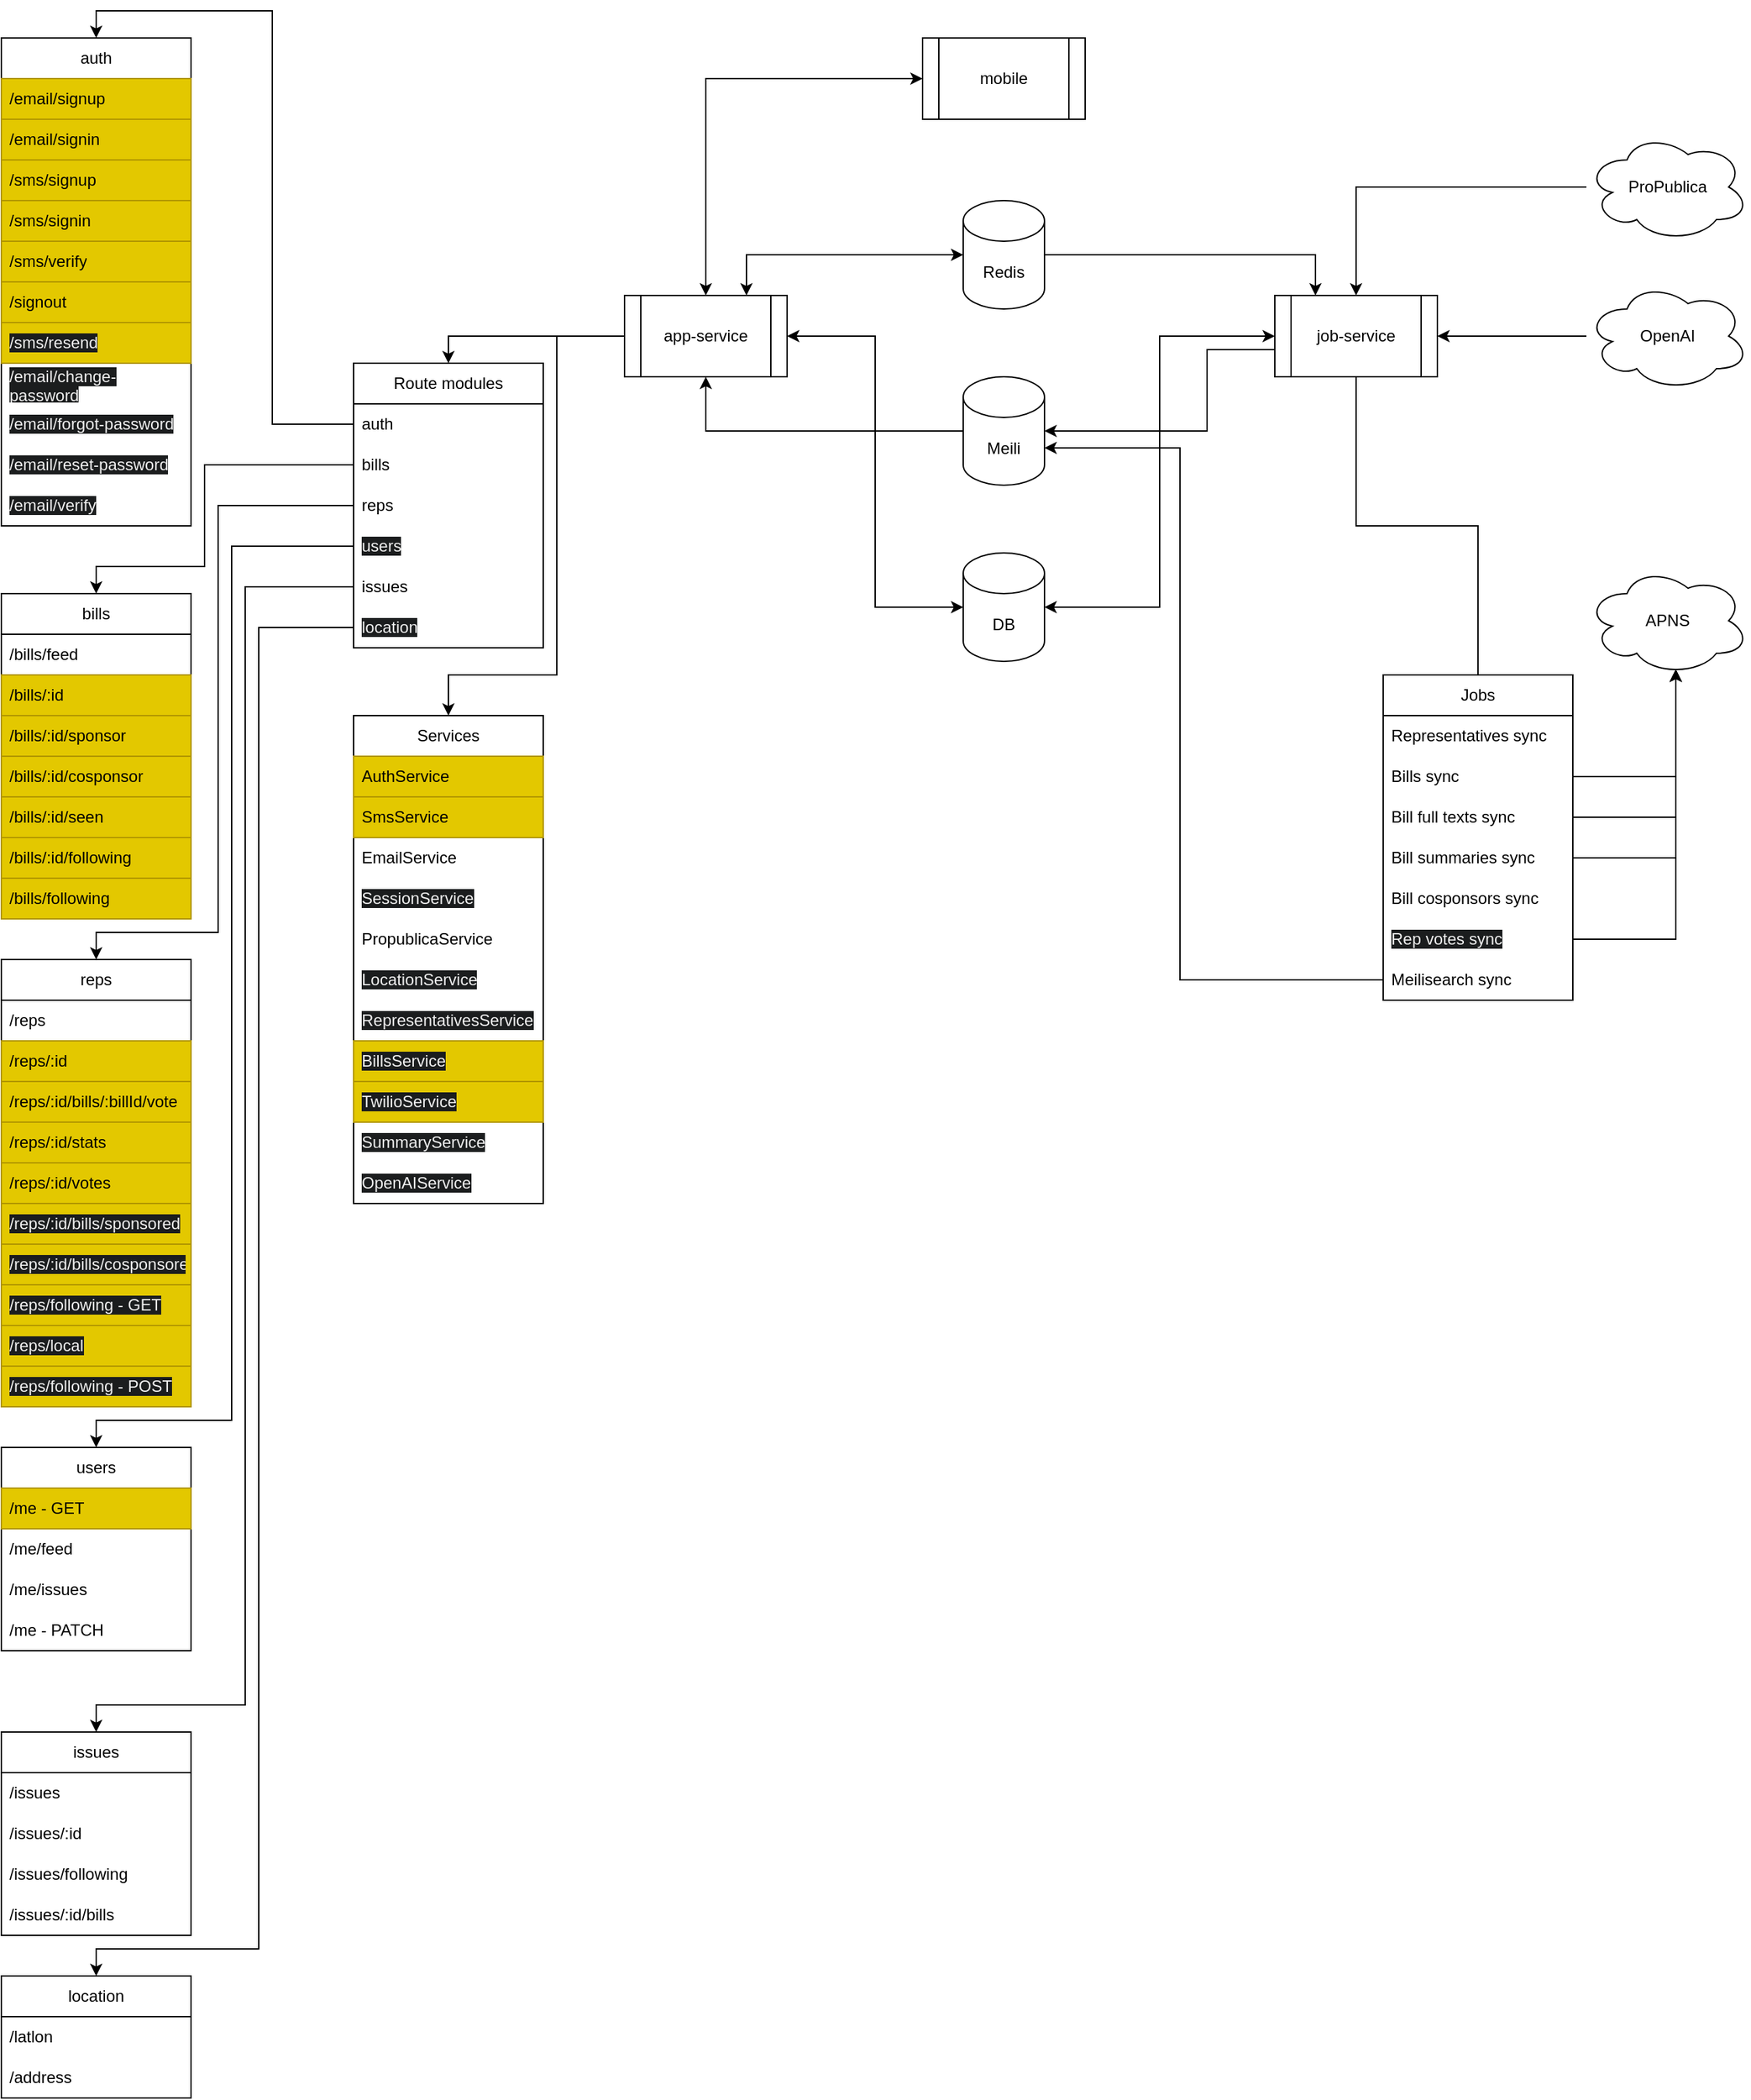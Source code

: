 <mxfile version="23.0.2" type="device">
  <diagram name="Page-1" id="CMcYUQxEqxqcsN2FO_Cb">
    <mxGraphModel dx="1876" dy="1843" grid="1" gridSize="10" guides="1" tooltips="1" connect="1" arrows="1" fold="1" page="1" pageScale="1" pageWidth="850" pageHeight="1100" math="0" shadow="0">
      <root>
        <mxCell id="0" />
        <mxCell id="1" parent="0" />
        <mxCell id="fDpLNiLZyt8nHEmE5w9d-7" style="edgeStyle=orthogonalEdgeStyle;rounded=0;orthogonalLoop=1;jettySize=auto;html=1;entryX=0;entryY=0.5;entryDx=0;entryDy=0;startArrow=classic;startFill=1;" parent="1" source="fDpLNiLZyt8nHEmE5w9d-1" target="fDpLNiLZyt8nHEmE5w9d-2" edge="1">
          <mxGeometry relative="1" as="geometry">
            <Array as="points">
              <mxPoint x="140" y="-80" />
            </Array>
          </mxGeometry>
        </mxCell>
        <mxCell id="fDpLNiLZyt8nHEmE5w9d-48" style="edgeStyle=orthogonalEdgeStyle;rounded=0;orthogonalLoop=1;jettySize=auto;html=1;entryX=0.5;entryY=0;entryDx=0;entryDy=0;" parent="1" source="fDpLNiLZyt8nHEmE5w9d-1" target="fDpLNiLZyt8nHEmE5w9d-40" edge="1">
          <mxGeometry relative="1" as="geometry" />
        </mxCell>
        <mxCell id="fDpLNiLZyt8nHEmE5w9d-125" style="edgeStyle=orthogonalEdgeStyle;rounded=0;orthogonalLoop=1;jettySize=auto;html=1;entryX=0.5;entryY=0;entryDx=0;entryDy=0;" parent="1" source="fDpLNiLZyt8nHEmE5w9d-1" target="fDpLNiLZyt8nHEmE5w9d-116" edge="1">
          <mxGeometry relative="1" as="geometry">
            <Array as="points">
              <mxPoint x="30" y="110" />
              <mxPoint x="30" y="360" />
              <mxPoint x="-50" y="360" />
            </Array>
          </mxGeometry>
        </mxCell>
        <mxCell id="fDpLNiLZyt8nHEmE5w9d-1" value="app-service" style="shape=process;whiteSpace=wrap;html=1;backgroundOutline=1;" parent="1" vertex="1">
          <mxGeometry x="80" y="80" width="120" height="60" as="geometry" />
        </mxCell>
        <mxCell id="fDpLNiLZyt8nHEmE5w9d-2" value="mobile" style="shape=process;whiteSpace=wrap;html=1;backgroundOutline=1;" parent="1" vertex="1">
          <mxGeometry x="300" y="-110" width="120" height="60" as="geometry" />
        </mxCell>
        <mxCell id="fDpLNiLZyt8nHEmE5w9d-16" style="edgeStyle=orthogonalEdgeStyle;rounded=0;orthogonalLoop=1;jettySize=auto;html=1;entryX=0.5;entryY=0;entryDx=0;entryDy=0;endArrow=none;endFill=0;" parent="1" source="fDpLNiLZyt8nHEmE5w9d-3" target="fDpLNiLZyt8nHEmE5w9d-12" edge="1">
          <mxGeometry relative="1" as="geometry" />
        </mxCell>
        <mxCell id="fDpLNiLZyt8nHEmE5w9d-3" value="job-service" style="shape=process;whiteSpace=wrap;html=1;backgroundOutline=1;" parent="1" vertex="1">
          <mxGeometry x="560" y="80" width="120" height="60" as="geometry" />
        </mxCell>
        <mxCell id="fDpLNiLZyt8nHEmE5w9d-4" value="DB" style="shape=cylinder3;whiteSpace=wrap;html=1;boundedLbl=1;backgroundOutline=1;size=15;" parent="1" vertex="1">
          <mxGeometry x="330" y="270" width="60" height="80" as="geometry" />
        </mxCell>
        <mxCell id="fDpLNiLZyt8nHEmE5w9d-5" style="edgeStyle=orthogonalEdgeStyle;rounded=0;orthogonalLoop=1;jettySize=auto;html=1;entryX=1;entryY=0.5;entryDx=0;entryDy=0;entryPerimeter=0;startArrow=classic;startFill=1;" parent="1" source="fDpLNiLZyt8nHEmE5w9d-3" target="fDpLNiLZyt8nHEmE5w9d-4" edge="1">
          <mxGeometry relative="1" as="geometry" />
        </mxCell>
        <mxCell id="fDpLNiLZyt8nHEmE5w9d-6" style="edgeStyle=orthogonalEdgeStyle;rounded=0;orthogonalLoop=1;jettySize=auto;html=1;entryX=0;entryY=0.5;entryDx=0;entryDy=0;entryPerimeter=0;startArrow=classic;startFill=1;" parent="1" source="fDpLNiLZyt8nHEmE5w9d-1" target="fDpLNiLZyt8nHEmE5w9d-4" edge="1">
          <mxGeometry relative="1" as="geometry" />
        </mxCell>
        <mxCell id="fDpLNiLZyt8nHEmE5w9d-9" style="edgeStyle=orthogonalEdgeStyle;rounded=0;orthogonalLoop=1;jettySize=auto;html=1;entryX=0.5;entryY=0;entryDx=0;entryDy=0;" parent="1" source="fDpLNiLZyt8nHEmE5w9d-8" target="fDpLNiLZyt8nHEmE5w9d-3" edge="1">
          <mxGeometry relative="1" as="geometry" />
        </mxCell>
        <mxCell id="fDpLNiLZyt8nHEmE5w9d-8" value="ProPublica" style="ellipse;shape=cloud;whiteSpace=wrap;html=1;" parent="1" vertex="1">
          <mxGeometry x="790" y="-40" width="120" height="80" as="geometry" />
        </mxCell>
        <mxCell id="fDpLNiLZyt8nHEmE5w9d-11" style="edgeStyle=orthogonalEdgeStyle;rounded=0;orthogonalLoop=1;jettySize=auto;html=1;entryX=1;entryY=0.5;entryDx=0;entryDy=0;" parent="1" source="fDpLNiLZyt8nHEmE5w9d-10" target="fDpLNiLZyt8nHEmE5w9d-3" edge="1">
          <mxGeometry relative="1" as="geometry" />
        </mxCell>
        <mxCell id="fDpLNiLZyt8nHEmE5w9d-10" value="OpenAI" style="ellipse;shape=cloud;whiteSpace=wrap;html=1;" parent="1" vertex="1">
          <mxGeometry x="790" y="70" width="120" height="80" as="geometry" />
        </mxCell>
        <mxCell id="fDpLNiLZyt8nHEmE5w9d-12" value="Jobs" style="swimlane;fontStyle=0;childLayout=stackLayout;horizontal=1;startSize=30;horizontalStack=0;resizeParent=1;resizeParentMax=0;resizeLast=0;collapsible=1;marginBottom=0;whiteSpace=wrap;html=1;" parent="1" vertex="1">
          <mxGeometry x="640" y="360" width="140" height="240" as="geometry">
            <mxRectangle x="640" y="360" width="70" height="30" as="alternateBounds" />
          </mxGeometry>
        </mxCell>
        <mxCell id="fDpLNiLZyt8nHEmE5w9d-13" value="Representatives sync" style="text;strokeColor=none;fillColor=none;align=left;verticalAlign=middle;spacingLeft=4;spacingRight=4;overflow=hidden;points=[[0,0.5],[1,0.5]];portConstraint=eastwest;rotatable=0;whiteSpace=wrap;html=1;" parent="fDpLNiLZyt8nHEmE5w9d-12" vertex="1">
          <mxGeometry y="30" width="140" height="30" as="geometry" />
        </mxCell>
        <mxCell id="fDpLNiLZyt8nHEmE5w9d-14" value="Bills sync" style="text;strokeColor=none;fillColor=none;align=left;verticalAlign=middle;spacingLeft=4;spacingRight=4;overflow=hidden;points=[[0,0.5],[1,0.5]];portConstraint=eastwest;rotatable=0;whiteSpace=wrap;html=1;" parent="fDpLNiLZyt8nHEmE5w9d-12" vertex="1">
          <mxGeometry y="60" width="140" height="30" as="geometry" />
        </mxCell>
        <mxCell id="fDpLNiLZyt8nHEmE5w9d-15" value="Bill full texts sync" style="text;strokeColor=none;fillColor=none;align=left;verticalAlign=middle;spacingLeft=4;spacingRight=4;overflow=hidden;points=[[0,0.5],[1,0.5]];portConstraint=eastwest;rotatable=0;whiteSpace=wrap;html=1;" parent="fDpLNiLZyt8nHEmE5w9d-12" vertex="1">
          <mxGeometry y="90" width="140" height="30" as="geometry" />
        </mxCell>
        <mxCell id="fDpLNiLZyt8nHEmE5w9d-23" value="Bill summaries sync" style="text;strokeColor=none;fillColor=none;align=left;verticalAlign=middle;spacingLeft=4;spacingRight=4;overflow=hidden;points=[[0,0.5],[1,0.5]];portConstraint=eastwest;rotatable=0;whiteSpace=wrap;html=1;" parent="fDpLNiLZyt8nHEmE5w9d-12" vertex="1">
          <mxGeometry y="120" width="140" height="30" as="geometry" />
        </mxCell>
        <mxCell id="fDpLNiLZyt8nHEmE5w9d-24" value="Bill cosponsors sync" style="text;strokeColor=none;fillColor=none;align=left;verticalAlign=middle;spacingLeft=4;spacingRight=4;overflow=hidden;points=[[0,0.5],[1,0.5]];portConstraint=eastwest;rotatable=0;whiteSpace=wrap;html=1;" parent="fDpLNiLZyt8nHEmE5w9d-12" vertex="1">
          <mxGeometry y="150" width="140" height="30" as="geometry" />
        </mxCell>
        <mxCell id="fDpLNiLZyt8nHEmE5w9d-25" value="&lt;meta charset=&quot;utf-8&quot;&gt;&lt;span style=&quot;color: rgb(240, 240, 240); font-family: Helvetica; font-size: 12px; font-style: normal; font-variant-ligatures: normal; font-variant-caps: normal; font-weight: 400; letter-spacing: normal; orphans: 2; text-align: left; text-indent: 0px; text-transform: none; widows: 2; word-spacing: 0px; -webkit-text-stroke-width: 0px; background-color: rgb(27, 29, 30); text-decoration-thickness: initial; text-decoration-style: initial; text-decoration-color: initial; float: none; display: inline !important;&quot;&gt;Rep votes sync&lt;/span&gt;" style="text;strokeColor=none;fillColor=none;align=left;verticalAlign=middle;spacingLeft=4;spacingRight=4;overflow=hidden;points=[[0,0.5],[1,0.5]];portConstraint=eastwest;rotatable=0;whiteSpace=wrap;html=1;" parent="fDpLNiLZyt8nHEmE5w9d-12" vertex="1">
          <mxGeometry y="180" width="140" height="30" as="geometry" />
        </mxCell>
        <mxCell id="fDpLNiLZyt8nHEmE5w9d-38" value="Meilisearch sync" style="text;strokeColor=none;fillColor=none;align=left;verticalAlign=middle;spacingLeft=4;spacingRight=4;overflow=hidden;points=[[0,0.5],[1,0.5]];portConstraint=eastwest;rotatable=0;whiteSpace=wrap;html=1;" parent="fDpLNiLZyt8nHEmE5w9d-12" vertex="1">
          <mxGeometry y="210" width="140" height="30" as="geometry" />
        </mxCell>
        <mxCell id="fDpLNiLZyt8nHEmE5w9d-19" style="edgeStyle=orthogonalEdgeStyle;rounded=0;orthogonalLoop=1;jettySize=auto;html=1;entryX=0.75;entryY=0;entryDx=0;entryDy=0;startArrow=classic;startFill=1;" parent="1" source="fDpLNiLZyt8nHEmE5w9d-18" target="fDpLNiLZyt8nHEmE5w9d-1" edge="1">
          <mxGeometry relative="1" as="geometry" />
        </mxCell>
        <mxCell id="fDpLNiLZyt8nHEmE5w9d-20" style="edgeStyle=orthogonalEdgeStyle;rounded=0;orthogonalLoop=1;jettySize=auto;html=1;entryX=0.25;entryY=0;entryDx=0;entryDy=0;" parent="1" source="fDpLNiLZyt8nHEmE5w9d-18" target="fDpLNiLZyt8nHEmE5w9d-3" edge="1">
          <mxGeometry relative="1" as="geometry" />
        </mxCell>
        <mxCell id="fDpLNiLZyt8nHEmE5w9d-18" value="Redis" style="shape=cylinder3;whiteSpace=wrap;html=1;boundedLbl=1;backgroundOutline=1;size=15;" parent="1" vertex="1">
          <mxGeometry x="330" y="10" width="60" height="80" as="geometry" />
        </mxCell>
        <mxCell id="fDpLNiLZyt8nHEmE5w9d-35" style="edgeStyle=orthogonalEdgeStyle;rounded=0;orthogonalLoop=1;jettySize=auto;html=1;entryX=0.5;entryY=1;entryDx=0;entryDy=0;" parent="1" source="fDpLNiLZyt8nHEmE5w9d-21" target="fDpLNiLZyt8nHEmE5w9d-1" edge="1">
          <mxGeometry relative="1" as="geometry" />
        </mxCell>
        <mxCell id="fDpLNiLZyt8nHEmE5w9d-21" value="Meili" style="shape=cylinder3;whiteSpace=wrap;html=1;boundedLbl=1;backgroundOutline=1;size=15;" parent="1" vertex="1">
          <mxGeometry x="330" y="140" width="60" height="80" as="geometry" />
        </mxCell>
        <mxCell id="fDpLNiLZyt8nHEmE5w9d-28" value="APNS" style="ellipse;shape=cloud;whiteSpace=wrap;html=1;" parent="1" vertex="1">
          <mxGeometry x="790" y="280" width="120" height="80" as="geometry" />
        </mxCell>
        <mxCell id="fDpLNiLZyt8nHEmE5w9d-29" style="edgeStyle=orthogonalEdgeStyle;rounded=0;orthogonalLoop=1;jettySize=auto;html=1;entryX=0.55;entryY=0.95;entryDx=0;entryDy=0;entryPerimeter=0;" parent="1" source="fDpLNiLZyt8nHEmE5w9d-14" target="fDpLNiLZyt8nHEmE5w9d-28" edge="1">
          <mxGeometry relative="1" as="geometry" />
        </mxCell>
        <mxCell id="fDpLNiLZyt8nHEmE5w9d-30" style="edgeStyle=orthogonalEdgeStyle;rounded=0;orthogonalLoop=1;jettySize=auto;html=1;entryX=0.55;entryY=0.95;entryDx=0;entryDy=0;entryPerimeter=0;" parent="1" source="fDpLNiLZyt8nHEmE5w9d-15" target="fDpLNiLZyt8nHEmE5w9d-28" edge="1">
          <mxGeometry relative="1" as="geometry" />
        </mxCell>
        <mxCell id="fDpLNiLZyt8nHEmE5w9d-31" style="edgeStyle=orthogonalEdgeStyle;rounded=0;orthogonalLoop=1;jettySize=auto;html=1;entryX=0.55;entryY=0.95;entryDx=0;entryDy=0;entryPerimeter=0;" parent="1" source="fDpLNiLZyt8nHEmE5w9d-23" target="fDpLNiLZyt8nHEmE5w9d-28" edge="1">
          <mxGeometry relative="1" as="geometry" />
        </mxCell>
        <mxCell id="fDpLNiLZyt8nHEmE5w9d-32" style="edgeStyle=orthogonalEdgeStyle;rounded=0;orthogonalLoop=1;jettySize=auto;html=1;entryX=0.55;entryY=0.95;entryDx=0;entryDy=0;entryPerimeter=0;" parent="1" source="fDpLNiLZyt8nHEmE5w9d-25" target="fDpLNiLZyt8nHEmE5w9d-28" edge="1">
          <mxGeometry relative="1" as="geometry" />
        </mxCell>
        <mxCell id="fDpLNiLZyt8nHEmE5w9d-37" style="edgeStyle=orthogonalEdgeStyle;rounded=0;orthogonalLoop=1;jettySize=auto;html=1;entryX=1;entryY=0.5;entryDx=0;entryDy=0;entryPerimeter=0;" parent="1" source="fDpLNiLZyt8nHEmE5w9d-3" target="fDpLNiLZyt8nHEmE5w9d-21" edge="1">
          <mxGeometry relative="1" as="geometry">
            <Array as="points">
              <mxPoint x="510" y="120" />
              <mxPoint x="510" y="180" />
            </Array>
          </mxGeometry>
        </mxCell>
        <mxCell id="fDpLNiLZyt8nHEmE5w9d-39" style="edgeStyle=orthogonalEdgeStyle;rounded=0;orthogonalLoop=1;jettySize=auto;html=1;entryX=1;entryY=0;entryDx=0;entryDy=52.5;entryPerimeter=0;" parent="1" source="fDpLNiLZyt8nHEmE5w9d-38" target="fDpLNiLZyt8nHEmE5w9d-21" edge="1">
          <mxGeometry relative="1" as="geometry">
            <Array as="points">
              <mxPoint x="490" y="585" />
              <mxPoint x="490" y="193" />
            </Array>
          </mxGeometry>
        </mxCell>
        <mxCell id="fDpLNiLZyt8nHEmE5w9d-40" value="Route modules" style="swimlane;fontStyle=0;childLayout=stackLayout;horizontal=1;startSize=30;horizontalStack=0;resizeParent=1;resizeParentMax=0;resizeLast=0;collapsible=1;marginBottom=0;whiteSpace=wrap;html=1;" parent="1" vertex="1">
          <mxGeometry x="-120" y="130" width="140" height="210" as="geometry">
            <mxRectangle x="640" y="360" width="70" height="30" as="alternateBounds" />
          </mxGeometry>
        </mxCell>
        <mxCell id="fDpLNiLZyt8nHEmE5w9d-41" value="auth" style="text;strokeColor=none;fillColor=none;align=left;verticalAlign=middle;spacingLeft=4;spacingRight=4;overflow=hidden;points=[[0,0.5],[1,0.5]];portConstraint=eastwest;rotatable=0;whiteSpace=wrap;html=1;" parent="fDpLNiLZyt8nHEmE5w9d-40" vertex="1">
          <mxGeometry y="30" width="140" height="30" as="geometry" />
        </mxCell>
        <mxCell id="fDpLNiLZyt8nHEmE5w9d-42" value="bills" style="text;strokeColor=none;fillColor=none;align=left;verticalAlign=middle;spacingLeft=4;spacingRight=4;overflow=hidden;points=[[0,0.5],[1,0.5]];portConstraint=eastwest;rotatable=0;whiteSpace=wrap;html=1;" parent="fDpLNiLZyt8nHEmE5w9d-40" vertex="1">
          <mxGeometry y="60" width="140" height="30" as="geometry" />
        </mxCell>
        <mxCell id="fDpLNiLZyt8nHEmE5w9d-45" value="reps" style="text;strokeColor=none;fillColor=none;align=left;verticalAlign=middle;spacingLeft=4;spacingRight=4;overflow=hidden;points=[[0,0.5],[1,0.5]];portConstraint=eastwest;rotatable=0;whiteSpace=wrap;html=1;" parent="fDpLNiLZyt8nHEmE5w9d-40" vertex="1">
          <mxGeometry y="90" width="140" height="30" as="geometry" />
        </mxCell>
        <mxCell id="fDpLNiLZyt8nHEmE5w9d-46" value="&lt;span style=&quot;color: rgb(240, 240, 240); font-family: Helvetica; font-size: 12px; font-style: normal; font-variant-ligatures: normal; font-variant-caps: normal; font-weight: 400; letter-spacing: normal; orphans: 2; text-align: left; text-indent: 0px; text-transform: none; widows: 2; word-spacing: 0px; -webkit-text-stroke-width: 0px; background-color: rgb(27, 29, 30); text-decoration-thickness: initial; text-decoration-style: initial; text-decoration-color: initial; float: none; display: inline !important;&quot;&gt;users&lt;/span&gt;" style="text;strokeColor=none;fillColor=none;align=left;verticalAlign=middle;spacingLeft=4;spacingRight=4;overflow=hidden;points=[[0,0.5],[1,0.5]];portConstraint=eastwest;rotatable=0;whiteSpace=wrap;html=1;" parent="fDpLNiLZyt8nHEmE5w9d-40" vertex="1">
          <mxGeometry y="120" width="140" height="30" as="geometry" />
        </mxCell>
        <mxCell id="fDpLNiLZyt8nHEmE5w9d-43" value="issues" style="text;strokeColor=none;fillColor=none;align=left;verticalAlign=middle;spacingLeft=4;spacingRight=4;overflow=hidden;points=[[0,0.5],[1,0.5]];portConstraint=eastwest;rotatable=0;whiteSpace=wrap;html=1;" parent="fDpLNiLZyt8nHEmE5w9d-40" vertex="1">
          <mxGeometry y="150" width="140" height="30" as="geometry" />
        </mxCell>
        <mxCell id="fDpLNiLZyt8nHEmE5w9d-93" value="&lt;span style=&quot;color: rgb(240, 240, 240); font-family: Helvetica; font-size: 12px; font-style: normal; font-variant-ligatures: normal; font-variant-caps: normal; font-weight: 400; letter-spacing: normal; orphans: 2; text-align: left; text-indent: 0px; text-transform: none; widows: 2; word-spacing: 0px; -webkit-text-stroke-width: 0px; background-color: rgb(27, 29, 30); text-decoration-thickness: initial; text-decoration-style: initial; text-decoration-color: initial; float: none; display: inline !important;&quot;&gt;location&lt;/span&gt;" style="text;strokeColor=none;fillColor=none;align=left;verticalAlign=middle;spacingLeft=4;spacingRight=4;overflow=hidden;points=[[0,0.5],[1,0.5]];portConstraint=eastwest;rotatable=0;whiteSpace=wrap;html=1;" parent="fDpLNiLZyt8nHEmE5w9d-40" vertex="1">
          <mxGeometry y="180" width="140" height="30" as="geometry" />
        </mxCell>
        <mxCell id="fDpLNiLZyt8nHEmE5w9d-49" value="auth" style="swimlane;fontStyle=0;childLayout=stackLayout;horizontal=1;startSize=30;horizontalStack=0;resizeParent=1;resizeParentMax=0;resizeLast=0;collapsible=1;marginBottom=0;whiteSpace=wrap;html=1;" parent="1" vertex="1">
          <mxGeometry x="-380" y="-110" width="140" height="360" as="geometry">
            <mxRectangle x="640" y="360" width="70" height="30" as="alternateBounds" />
          </mxGeometry>
        </mxCell>
        <mxCell id="fDpLNiLZyt8nHEmE5w9d-50" value="/email/signup" style="text;strokeColor=#B09500;fillColor=#e3c800;align=left;verticalAlign=middle;spacingLeft=4;spacingRight=4;overflow=hidden;points=[[0,0.5],[1,0.5]];portConstraint=eastwest;rotatable=0;whiteSpace=wrap;html=1;fontColor=#000000;" parent="fDpLNiLZyt8nHEmE5w9d-49" vertex="1">
          <mxGeometry y="30" width="140" height="30" as="geometry" />
        </mxCell>
        <mxCell id="fDpLNiLZyt8nHEmE5w9d-51" value="/email/signin" style="text;strokeColor=#B09500;fillColor=#e3c800;align=left;verticalAlign=middle;spacingLeft=4;spacingRight=4;overflow=hidden;points=[[0,0.5],[1,0.5]];portConstraint=eastwest;rotatable=0;whiteSpace=wrap;html=1;fontColor=#000000;" parent="fDpLNiLZyt8nHEmE5w9d-49" vertex="1">
          <mxGeometry y="60" width="140" height="30" as="geometry" />
        </mxCell>
        <mxCell id="fDpLNiLZyt8nHEmE5w9d-52" value="/sms/signup" style="text;strokeColor=#B09500;fillColor=#e3c800;align=left;verticalAlign=middle;spacingLeft=4;spacingRight=4;overflow=hidden;points=[[0,0.5],[1,0.5]];portConstraint=eastwest;rotatable=0;whiteSpace=wrap;html=1;fontColor=#000000;" parent="fDpLNiLZyt8nHEmE5w9d-49" vertex="1">
          <mxGeometry y="90" width="140" height="30" as="geometry" />
        </mxCell>
        <mxCell id="fDpLNiLZyt8nHEmE5w9d-53" value="/sms/signin" style="text;strokeColor=#B09500;fillColor=#e3c800;align=left;verticalAlign=middle;spacingLeft=4;spacingRight=4;overflow=hidden;points=[[0,0.5],[1,0.5]];portConstraint=eastwest;rotatable=0;whiteSpace=wrap;html=1;fontColor=#000000;" parent="fDpLNiLZyt8nHEmE5w9d-49" vertex="1">
          <mxGeometry y="120" width="140" height="30" as="geometry" />
        </mxCell>
        <mxCell id="fDpLNiLZyt8nHEmE5w9d-54" value="/sms/verify" style="text;strokeColor=#B09500;fillColor=#e3c800;align=left;verticalAlign=middle;spacingLeft=4;spacingRight=4;overflow=hidden;points=[[0,0.5],[1,0.5]];portConstraint=eastwest;rotatable=0;whiteSpace=wrap;html=1;fontColor=#000000;" parent="fDpLNiLZyt8nHEmE5w9d-49" vertex="1">
          <mxGeometry y="150" width="140" height="30" as="geometry" />
        </mxCell>
        <mxCell id="oOIMvvIAfCaK4R2Jciu8-5" value="/signout" style="text;strokeColor=#B09500;fillColor=#e3c800;align=left;verticalAlign=middle;spacingLeft=4;spacingRight=4;overflow=hidden;points=[[0,0.5],[1,0.5]];portConstraint=eastwest;rotatable=0;whiteSpace=wrap;html=1;fontColor=#000000;" parent="fDpLNiLZyt8nHEmE5w9d-49" vertex="1">
          <mxGeometry y="180" width="140" height="30" as="geometry" />
        </mxCell>
        <mxCell id="fDpLNiLZyt8nHEmE5w9d-55" value="&lt;span style=&quot;color: rgb(240, 240, 240); font-family: Helvetica; font-size: 12px; font-style: normal; font-variant-ligatures: normal; font-variant-caps: normal; font-weight: 400; letter-spacing: normal; orphans: 2; text-align: left; text-indent: 0px; text-transform: none; widows: 2; word-spacing: 0px; -webkit-text-stroke-width: 0px; background-color: rgb(27, 29, 30); text-decoration-thickness: initial; text-decoration-style: initial; text-decoration-color: initial; float: none; display: inline !important;&quot;&gt;/sms/resend&lt;/span&gt;" style="text;strokeColor=#B09500;fillColor=#e3c800;align=left;verticalAlign=middle;spacingLeft=4;spacingRight=4;overflow=hidden;points=[[0,0.5],[1,0.5]];portConstraint=eastwest;rotatable=0;whiteSpace=wrap;html=1;fontColor=#000000;" parent="fDpLNiLZyt8nHEmE5w9d-49" vertex="1">
          <mxGeometry y="210" width="140" height="30" as="geometry" />
        </mxCell>
        <mxCell id="oOIMvvIAfCaK4R2Jciu8-1" value="&lt;span style=&quot;color: rgb(240, 240, 240); font-family: Helvetica; font-size: 12px; font-style: normal; font-variant-ligatures: normal; font-variant-caps: normal; font-weight: 400; letter-spacing: normal; orphans: 2; text-align: left; text-indent: 0px; text-transform: none; widows: 2; word-spacing: 0px; -webkit-text-stroke-width: 0px; background-color: rgb(27, 29, 30); text-decoration-thickness: initial; text-decoration-style: initial; text-decoration-color: initial; float: none; display: inline !important;&quot;&gt;/email/change-password&lt;/span&gt;" style="text;strokeColor=none;fillColor=none;align=left;verticalAlign=middle;spacingLeft=4;spacingRight=4;overflow=hidden;points=[[0,0.5],[1,0.5]];portConstraint=eastwest;rotatable=0;whiteSpace=wrap;html=1;" parent="fDpLNiLZyt8nHEmE5w9d-49" vertex="1">
          <mxGeometry y="240" width="140" height="30" as="geometry" />
        </mxCell>
        <mxCell id="oOIMvvIAfCaK4R2Jciu8-2" value="&lt;span style=&quot;color: rgb(240, 240, 240); font-family: Helvetica; font-size: 12px; font-style: normal; font-variant-ligatures: normal; font-variant-caps: normal; font-weight: 400; letter-spacing: normal; orphans: 2; text-align: left; text-indent: 0px; text-transform: none; widows: 2; word-spacing: 0px; -webkit-text-stroke-width: 0px; background-color: rgb(27, 29, 30); text-decoration-thickness: initial; text-decoration-style: initial; text-decoration-color: initial; float: none; display: inline !important;&quot;&gt;/email/forgot-password&lt;/span&gt;" style="text;strokeColor=none;fillColor=none;align=left;verticalAlign=middle;spacingLeft=4;spacingRight=4;overflow=hidden;points=[[0,0.5],[1,0.5]];portConstraint=eastwest;rotatable=0;whiteSpace=wrap;html=1;" parent="fDpLNiLZyt8nHEmE5w9d-49" vertex="1">
          <mxGeometry y="270" width="140" height="30" as="geometry" />
        </mxCell>
        <mxCell id="oOIMvvIAfCaK4R2Jciu8-3" value="&lt;span style=&quot;color: rgb(240, 240, 240); font-family: Helvetica; font-size: 12px; font-style: normal; font-variant-ligatures: normal; font-variant-caps: normal; font-weight: 400; letter-spacing: normal; orphans: 2; text-align: left; text-indent: 0px; text-transform: none; widows: 2; word-spacing: 0px; -webkit-text-stroke-width: 0px; background-color: rgb(27, 29, 30); text-decoration-thickness: initial; text-decoration-style: initial; text-decoration-color: initial; float: none; display: inline !important;&quot;&gt;/email/reset-password&lt;/span&gt;" style="text;strokeColor=none;fillColor=none;align=left;verticalAlign=middle;spacingLeft=4;spacingRight=4;overflow=hidden;points=[[0,0.5],[1,0.5]];portConstraint=eastwest;rotatable=0;whiteSpace=wrap;html=1;" parent="fDpLNiLZyt8nHEmE5w9d-49" vertex="1">
          <mxGeometry y="300" width="140" height="30" as="geometry" />
        </mxCell>
        <mxCell id="oOIMvvIAfCaK4R2Jciu8-4" value="&lt;span style=&quot;color: rgb(240, 240, 240); font-family: Helvetica; font-size: 12px; font-style: normal; font-variant-ligatures: normal; font-variant-caps: normal; font-weight: 400; letter-spacing: normal; orphans: 2; text-align: left; text-indent: 0px; text-transform: none; widows: 2; word-spacing: 0px; -webkit-text-stroke-width: 0px; background-color: rgb(27, 29, 30); text-decoration-thickness: initial; text-decoration-style: initial; text-decoration-color: initial; float: none; display: inline !important;&quot;&gt;/email/verify&lt;/span&gt;" style="text;strokeColor=none;fillColor=none;align=left;verticalAlign=middle;spacingLeft=4;spacingRight=4;overflow=hidden;points=[[0,0.5],[1,0.5]];portConstraint=eastwest;rotatable=0;whiteSpace=wrap;html=1;" parent="fDpLNiLZyt8nHEmE5w9d-49" vertex="1">
          <mxGeometry y="330" width="140" height="30" as="geometry" />
        </mxCell>
        <mxCell id="fDpLNiLZyt8nHEmE5w9d-57" style="edgeStyle=orthogonalEdgeStyle;rounded=0;orthogonalLoop=1;jettySize=auto;html=1;entryX=0.5;entryY=0;entryDx=0;entryDy=0;" parent="1" source="fDpLNiLZyt8nHEmE5w9d-41" target="fDpLNiLZyt8nHEmE5w9d-49" edge="1">
          <mxGeometry relative="1" as="geometry" />
        </mxCell>
        <mxCell id="fDpLNiLZyt8nHEmE5w9d-58" value="bills" style="swimlane;fontStyle=0;childLayout=stackLayout;horizontal=1;startSize=30;horizontalStack=0;resizeParent=1;resizeParentMax=0;resizeLast=0;collapsible=1;marginBottom=0;whiteSpace=wrap;html=1;" parent="1" vertex="1">
          <mxGeometry x="-380" y="300" width="140" height="240" as="geometry">
            <mxRectangle x="640" y="360" width="70" height="30" as="alternateBounds" />
          </mxGeometry>
        </mxCell>
        <mxCell id="fDpLNiLZyt8nHEmE5w9d-59" value="/bills/feed" style="text;strokeColor=none;fillColor=none;align=left;verticalAlign=middle;spacingLeft=4;spacingRight=4;overflow=hidden;points=[[0,0.5],[1,0.5]];portConstraint=eastwest;rotatable=0;whiteSpace=wrap;html=1;" parent="fDpLNiLZyt8nHEmE5w9d-58" vertex="1">
          <mxGeometry y="30" width="140" height="30" as="geometry" />
        </mxCell>
        <mxCell id="fDpLNiLZyt8nHEmE5w9d-60" value="/bills/:id" style="text;strokeColor=#B09500;fillColor=#e3c800;align=left;verticalAlign=middle;spacingLeft=4;spacingRight=4;overflow=hidden;points=[[0,0.5],[1,0.5]];portConstraint=eastwest;rotatable=0;whiteSpace=wrap;html=1;fontColor=#000000;" parent="fDpLNiLZyt8nHEmE5w9d-58" vertex="1">
          <mxGeometry y="60" width="140" height="30" as="geometry" />
        </mxCell>
        <mxCell id="fDpLNiLZyt8nHEmE5w9d-61" value="/bills/:id/sponsor" style="text;strokeColor=#B09500;fillColor=#e3c800;align=left;verticalAlign=middle;spacingLeft=4;spacingRight=4;overflow=hidden;points=[[0,0.5],[1,0.5]];portConstraint=eastwest;rotatable=0;whiteSpace=wrap;html=1;fontColor=#000000;" parent="fDpLNiLZyt8nHEmE5w9d-58" vertex="1">
          <mxGeometry y="90" width="140" height="30" as="geometry" />
        </mxCell>
        <mxCell id="fDpLNiLZyt8nHEmE5w9d-62" value="/bills/:id/cosponsor" style="text;strokeColor=#B09500;fillColor=#e3c800;align=left;verticalAlign=middle;spacingLeft=4;spacingRight=4;overflow=hidden;points=[[0,0.5],[1,0.5]];portConstraint=eastwest;rotatable=0;whiteSpace=wrap;html=1;fontColor=#000000;" parent="fDpLNiLZyt8nHEmE5w9d-58" vertex="1">
          <mxGeometry y="120" width="140" height="30" as="geometry" />
        </mxCell>
        <mxCell id="fDpLNiLZyt8nHEmE5w9d-97" value="/bills/:id/seen" style="text;strokeColor=#B09500;fillColor=#e3c800;align=left;verticalAlign=middle;spacingLeft=4;spacingRight=4;overflow=hidden;points=[[0,0.5],[1,0.5]];portConstraint=eastwest;rotatable=0;whiteSpace=wrap;html=1;fontColor=#000000;" parent="fDpLNiLZyt8nHEmE5w9d-58" vertex="1">
          <mxGeometry y="150" width="140" height="30" as="geometry" />
        </mxCell>
        <mxCell id="fDpLNiLZyt8nHEmE5w9d-98" value="/bills/:id/following" style="text;strokeColor=#B09500;fillColor=#e3c800;align=left;verticalAlign=middle;spacingLeft=4;spacingRight=4;overflow=hidden;points=[[0,0.5],[1,0.5]];portConstraint=eastwest;rotatable=0;whiteSpace=wrap;html=1;fontColor=#000000;" parent="fDpLNiLZyt8nHEmE5w9d-58" vertex="1">
          <mxGeometry y="180" width="140" height="30" as="geometry" />
        </mxCell>
        <mxCell id="fDpLNiLZyt8nHEmE5w9d-99" value="/bills/following" style="text;strokeColor=#B09500;fillColor=#e3c800;align=left;verticalAlign=middle;spacingLeft=4;spacingRight=4;overflow=hidden;points=[[0,0.5],[1,0.5]];portConstraint=eastwest;rotatable=0;whiteSpace=wrap;html=1;fontColor=#000000;" parent="fDpLNiLZyt8nHEmE5w9d-58" vertex="1">
          <mxGeometry y="210" width="140" height="30" as="geometry" />
        </mxCell>
        <mxCell id="fDpLNiLZyt8nHEmE5w9d-66" style="edgeStyle=orthogonalEdgeStyle;rounded=0;orthogonalLoop=1;jettySize=auto;html=1;entryX=0.5;entryY=0;entryDx=0;entryDy=0;" parent="1" source="fDpLNiLZyt8nHEmE5w9d-42" target="fDpLNiLZyt8nHEmE5w9d-58" edge="1">
          <mxGeometry relative="1" as="geometry">
            <Array as="points">
              <mxPoint x="-230" y="205" />
              <mxPoint x="-230" y="280" />
              <mxPoint x="-310" y="280" />
            </Array>
          </mxGeometry>
        </mxCell>
        <mxCell id="fDpLNiLZyt8nHEmE5w9d-67" value="issues" style="swimlane;fontStyle=0;childLayout=stackLayout;horizontal=1;startSize=30;horizontalStack=0;resizeParent=1;resizeParentMax=0;resizeLast=0;collapsible=1;marginBottom=0;whiteSpace=wrap;html=1;" parent="1" vertex="1">
          <mxGeometry x="-380" y="1140" width="140" height="150" as="geometry">
            <mxRectangle x="640" y="360" width="70" height="30" as="alternateBounds" />
          </mxGeometry>
        </mxCell>
        <mxCell id="fDpLNiLZyt8nHEmE5w9d-68" value="/issues" style="text;strokeColor=none;fillColor=none;align=left;verticalAlign=middle;spacingLeft=4;spacingRight=4;overflow=hidden;points=[[0,0.5],[1,0.5]];portConstraint=eastwest;rotatable=0;whiteSpace=wrap;html=1;" parent="fDpLNiLZyt8nHEmE5w9d-67" vertex="1">
          <mxGeometry y="30" width="140" height="30" as="geometry" />
        </mxCell>
        <mxCell id="fDpLNiLZyt8nHEmE5w9d-69" value="/issues/:id" style="text;strokeColor=none;fillColor=none;align=left;verticalAlign=middle;spacingLeft=4;spacingRight=4;overflow=hidden;points=[[0,0.5],[1,0.5]];portConstraint=eastwest;rotatable=0;whiteSpace=wrap;html=1;" parent="fDpLNiLZyt8nHEmE5w9d-67" vertex="1">
          <mxGeometry y="60" width="140" height="30" as="geometry" />
        </mxCell>
        <mxCell id="fDpLNiLZyt8nHEmE5w9d-70" value="/issues/following" style="text;strokeColor=none;fillColor=none;align=left;verticalAlign=middle;spacingLeft=4;spacingRight=4;overflow=hidden;points=[[0,0.5],[1,0.5]];portConstraint=eastwest;rotatable=0;whiteSpace=wrap;html=1;" parent="fDpLNiLZyt8nHEmE5w9d-67" vertex="1">
          <mxGeometry y="90" width="140" height="30" as="geometry" />
        </mxCell>
        <mxCell id="fDpLNiLZyt8nHEmE5w9d-71" value="/issues/:id/bills" style="text;strokeColor=none;fillColor=none;align=left;verticalAlign=middle;spacingLeft=4;spacingRight=4;overflow=hidden;points=[[0,0.5],[1,0.5]];portConstraint=eastwest;rotatable=0;whiteSpace=wrap;html=1;" parent="fDpLNiLZyt8nHEmE5w9d-67" vertex="1">
          <mxGeometry y="120" width="140" height="30" as="geometry" />
        </mxCell>
        <mxCell id="fDpLNiLZyt8nHEmE5w9d-73" value="reps" style="swimlane;fontStyle=0;childLayout=stackLayout;horizontal=1;startSize=30;horizontalStack=0;resizeParent=1;resizeParentMax=0;resizeLast=0;collapsible=1;marginBottom=0;whiteSpace=wrap;html=1;" parent="1" vertex="1">
          <mxGeometry x="-380" y="570" width="140" height="330" as="geometry">
            <mxRectangle x="640" y="360" width="70" height="30" as="alternateBounds" />
          </mxGeometry>
        </mxCell>
        <mxCell id="fDpLNiLZyt8nHEmE5w9d-74" value="/reps" style="text;strokeColor=none;fillColor=none;align=left;verticalAlign=middle;spacingLeft=4;spacingRight=4;overflow=hidden;points=[[0,0.5],[1,0.5]];portConstraint=eastwest;rotatable=0;whiteSpace=wrap;html=1;" parent="fDpLNiLZyt8nHEmE5w9d-73" vertex="1">
          <mxGeometry y="30" width="140" height="30" as="geometry" />
        </mxCell>
        <mxCell id="fDpLNiLZyt8nHEmE5w9d-75" value="/reps/:id" style="text;strokeColor=#B09500;fillColor=#e3c800;align=left;verticalAlign=middle;spacingLeft=4;spacingRight=4;overflow=hidden;points=[[0,0.5],[1,0.5]];portConstraint=eastwest;rotatable=0;whiteSpace=wrap;html=1;fontColor=#000000;" parent="fDpLNiLZyt8nHEmE5w9d-73" vertex="1">
          <mxGeometry y="60" width="140" height="30" as="geometry" />
        </mxCell>
        <mxCell id="fDpLNiLZyt8nHEmE5w9d-76" value="/reps/:id/bills/:billId/vote" style="text;strokeColor=#B09500;fillColor=#e3c800;align=left;verticalAlign=middle;spacingLeft=4;spacingRight=4;overflow=hidden;points=[[0,0.5],[1,0.5]];portConstraint=eastwest;rotatable=0;whiteSpace=wrap;html=1;fontColor=#000000;" parent="fDpLNiLZyt8nHEmE5w9d-73" vertex="1">
          <mxGeometry y="90" width="140" height="30" as="geometry" />
        </mxCell>
        <mxCell id="fDpLNiLZyt8nHEmE5w9d-77" value="/reps/:id/stats" style="text;strokeColor=#B09500;fillColor=#e3c800;align=left;verticalAlign=middle;spacingLeft=4;spacingRight=4;overflow=hidden;points=[[0,0.5],[1,0.5]];portConstraint=eastwest;rotatable=0;whiteSpace=wrap;html=1;fontColor=#000000;" parent="fDpLNiLZyt8nHEmE5w9d-73" vertex="1">
          <mxGeometry y="120" width="140" height="30" as="geometry" />
        </mxCell>
        <mxCell id="fDpLNiLZyt8nHEmE5w9d-78" value="/reps/:id/votes" style="text;strokeColor=#B09500;fillColor=#e3c800;align=left;verticalAlign=middle;spacingLeft=4;spacingRight=4;overflow=hidden;points=[[0,0.5],[1,0.5]];portConstraint=eastwest;rotatable=0;whiteSpace=wrap;html=1;fontColor=#000000;" parent="fDpLNiLZyt8nHEmE5w9d-73" vertex="1">
          <mxGeometry y="150" width="140" height="30" as="geometry" />
        </mxCell>
        <mxCell id="fDpLNiLZyt8nHEmE5w9d-79" value="&lt;span style=&quot;color: rgb(240, 240, 240); font-family: Helvetica; font-size: 12px; font-style: normal; font-variant-ligatures: normal; font-variant-caps: normal; font-weight: 400; letter-spacing: normal; orphans: 2; text-align: left; text-indent: 0px; text-transform: none; widows: 2; word-spacing: 0px; -webkit-text-stroke-width: 0px; background-color: rgb(27, 29, 30); text-decoration-thickness: initial; text-decoration-style: initial; text-decoration-color: initial; float: none; display: inline !important;&quot;&gt;/reps/:id/bills/sponsored&lt;/span&gt;" style="text;strokeColor=#B09500;fillColor=#e3c800;align=left;verticalAlign=middle;spacingLeft=4;spacingRight=4;overflow=hidden;points=[[0,0.5],[1,0.5]];portConstraint=eastwest;rotatable=0;whiteSpace=wrap;html=1;fontColor=#000000;" parent="fDpLNiLZyt8nHEmE5w9d-73" vertex="1">
          <mxGeometry y="180" width="140" height="30" as="geometry" />
        </mxCell>
        <mxCell id="fDpLNiLZyt8nHEmE5w9d-82" value="&lt;span style=&quot;color: rgb(240, 240, 240); font-family: Helvetica; font-size: 12px; font-style: normal; font-variant-ligatures: normal; font-variant-caps: normal; font-weight: 400; letter-spacing: normal; orphans: 2; text-align: left; text-indent: 0px; text-transform: none; widows: 2; word-spacing: 0px; -webkit-text-stroke-width: 0px; background-color: rgb(27, 29, 30); text-decoration-thickness: initial; text-decoration-style: initial; text-decoration-color: initial; float: none; display: inline !important;&quot;&gt;/reps/:id/bills/cosponsored&lt;/span&gt;" style="text;strokeColor=#B09500;fillColor=#e3c800;align=left;verticalAlign=middle;spacingLeft=4;spacingRight=4;overflow=hidden;points=[[0,0.5],[1,0.5]];portConstraint=eastwest;rotatable=0;whiteSpace=wrap;html=1;fontColor=#000000;" parent="fDpLNiLZyt8nHEmE5w9d-73" vertex="1">
          <mxGeometry y="210" width="140" height="30" as="geometry" />
        </mxCell>
        <mxCell id="fDpLNiLZyt8nHEmE5w9d-101" value="&lt;span style=&quot;color: rgb(240, 240, 240); font-family: Helvetica; font-size: 12px; font-style: normal; font-variant-ligatures: normal; font-variant-caps: normal; font-weight: 400; letter-spacing: normal; orphans: 2; text-align: left; text-indent: 0px; text-transform: none; widows: 2; word-spacing: 0px; -webkit-text-stroke-width: 0px; background-color: rgb(27, 29, 30); text-decoration-thickness: initial; text-decoration-style: initial; text-decoration-color: initial; float: none; display: inline !important;&quot;&gt;/reps/following - GET&lt;/span&gt;" style="text;strokeColor=#B09500;fillColor=#e3c800;align=left;verticalAlign=middle;spacingLeft=4;spacingRight=4;overflow=hidden;points=[[0,0.5],[1,0.5]];portConstraint=eastwest;rotatable=0;whiteSpace=wrap;html=1;fontColor=#000000;" parent="fDpLNiLZyt8nHEmE5w9d-73" vertex="1">
          <mxGeometry y="240" width="140" height="30" as="geometry" />
        </mxCell>
        <mxCell id="fDpLNiLZyt8nHEmE5w9d-102" value="&lt;span style=&quot;color: rgb(240, 240, 240); font-family: Helvetica; font-size: 12px; font-style: normal; font-variant-ligatures: normal; font-variant-caps: normal; font-weight: 400; letter-spacing: normal; orphans: 2; text-align: left; text-indent: 0px; text-transform: none; widows: 2; word-spacing: 0px; -webkit-text-stroke-width: 0px; background-color: rgb(27, 29, 30); text-decoration-thickness: initial; text-decoration-style: initial; text-decoration-color: initial; float: none; display: inline !important;&quot;&gt;/reps/local&lt;/span&gt;" style="text;strokeColor=#B09500;fillColor=#e3c800;align=left;verticalAlign=middle;spacingLeft=4;spacingRight=4;overflow=hidden;points=[[0,0.5],[1,0.5]];portConstraint=eastwest;rotatable=0;whiteSpace=wrap;html=1;fontColor=#000000;" parent="fDpLNiLZyt8nHEmE5w9d-73" vertex="1">
          <mxGeometry y="270" width="140" height="30" as="geometry" />
        </mxCell>
        <mxCell id="fDpLNiLZyt8nHEmE5w9d-103" value="&lt;span style=&quot;color: rgb(240, 240, 240); font-family: Helvetica; font-size: 12px; font-style: normal; font-variant-ligatures: normal; font-variant-caps: normal; font-weight: 400; letter-spacing: normal; orphans: 2; text-align: left; text-indent: 0px; text-transform: none; widows: 2; word-spacing: 0px; -webkit-text-stroke-width: 0px; background-color: rgb(27, 29, 30); text-decoration-thickness: initial; text-decoration-style: initial; text-decoration-color: initial; float: none; display: inline !important;&quot;&gt;/reps/following - POST&lt;/span&gt;" style="text;strokeColor=#B09500;fillColor=#e3c800;align=left;verticalAlign=middle;spacingLeft=4;spacingRight=4;overflow=hidden;points=[[0,0.5],[1,0.5]];portConstraint=eastwest;rotatable=0;whiteSpace=wrap;html=1;fontColor=#000000;" parent="fDpLNiLZyt8nHEmE5w9d-73" vertex="1">
          <mxGeometry y="300" width="140" height="30" as="geometry" />
        </mxCell>
        <mxCell id="fDpLNiLZyt8nHEmE5w9d-83" value="users" style="swimlane;fontStyle=0;childLayout=stackLayout;horizontal=1;startSize=30;horizontalStack=0;resizeParent=1;resizeParentMax=0;resizeLast=0;collapsible=1;marginBottom=0;whiteSpace=wrap;html=1;" parent="1" vertex="1">
          <mxGeometry x="-380" y="930" width="140" height="150" as="geometry">
            <mxRectangle x="640" y="360" width="70" height="30" as="alternateBounds" />
          </mxGeometry>
        </mxCell>
        <mxCell id="fDpLNiLZyt8nHEmE5w9d-84" value="/me - GET" style="text;strokeColor=#B09500;fillColor=#e3c800;align=left;verticalAlign=middle;spacingLeft=4;spacingRight=4;overflow=hidden;points=[[0,0.5],[1,0.5]];portConstraint=eastwest;rotatable=0;whiteSpace=wrap;html=1;fontColor=#000000;" parent="fDpLNiLZyt8nHEmE5w9d-83" vertex="1">
          <mxGeometry y="30" width="140" height="30" as="geometry" />
        </mxCell>
        <mxCell id="fDpLNiLZyt8nHEmE5w9d-85" value="/me/feed" style="text;strokeColor=none;fillColor=none;align=left;verticalAlign=middle;spacingLeft=4;spacingRight=4;overflow=hidden;points=[[0,0.5],[1,0.5]];portConstraint=eastwest;rotatable=0;whiteSpace=wrap;html=1;" parent="fDpLNiLZyt8nHEmE5w9d-83" vertex="1">
          <mxGeometry y="60" width="140" height="30" as="geometry" />
        </mxCell>
        <mxCell id="fDpLNiLZyt8nHEmE5w9d-86" value="/me/issues" style="text;strokeColor=none;fillColor=none;align=left;verticalAlign=middle;spacingLeft=4;spacingRight=4;overflow=hidden;points=[[0,0.5],[1,0.5]];portConstraint=eastwest;rotatable=0;whiteSpace=wrap;html=1;" parent="fDpLNiLZyt8nHEmE5w9d-83" vertex="1">
          <mxGeometry y="90" width="140" height="30" as="geometry" />
        </mxCell>
        <mxCell id="fDpLNiLZyt8nHEmE5w9d-105" value="/me - PATCH" style="text;strokeColor=none;fillColor=none;align=left;verticalAlign=middle;spacingLeft=4;spacingRight=4;overflow=hidden;points=[[0,0.5],[1,0.5]];portConstraint=eastwest;rotatable=0;whiteSpace=wrap;html=1;" parent="fDpLNiLZyt8nHEmE5w9d-83" vertex="1">
          <mxGeometry y="120" width="140" height="30" as="geometry" />
        </mxCell>
        <mxCell id="fDpLNiLZyt8nHEmE5w9d-106" value="location" style="swimlane;fontStyle=0;childLayout=stackLayout;horizontal=1;startSize=30;horizontalStack=0;resizeParent=1;resizeParentMax=0;resizeLast=0;collapsible=1;marginBottom=0;whiteSpace=wrap;html=1;" parent="1" vertex="1">
          <mxGeometry x="-380" y="1320" width="140" height="90" as="geometry">
            <mxRectangle x="640" y="360" width="70" height="30" as="alternateBounds" />
          </mxGeometry>
        </mxCell>
        <mxCell id="fDpLNiLZyt8nHEmE5w9d-107" value="/latlon" style="text;strokeColor=none;fillColor=none;align=left;verticalAlign=middle;spacingLeft=4;spacingRight=4;overflow=hidden;points=[[0,0.5],[1,0.5]];portConstraint=eastwest;rotatable=0;whiteSpace=wrap;html=1;" parent="fDpLNiLZyt8nHEmE5w9d-106" vertex="1">
          <mxGeometry y="30" width="140" height="30" as="geometry" />
        </mxCell>
        <mxCell id="fDpLNiLZyt8nHEmE5w9d-108" value="/address" style="text;strokeColor=none;fillColor=none;align=left;verticalAlign=middle;spacingLeft=4;spacingRight=4;overflow=hidden;points=[[0,0.5],[1,0.5]];portConstraint=eastwest;rotatable=0;whiteSpace=wrap;html=1;" parent="fDpLNiLZyt8nHEmE5w9d-106" vertex="1">
          <mxGeometry y="60" width="140" height="30" as="geometry" />
        </mxCell>
        <mxCell id="fDpLNiLZyt8nHEmE5w9d-112" style="edgeStyle=orthogonalEdgeStyle;rounded=0;orthogonalLoop=1;jettySize=auto;html=1;entryX=0.5;entryY=0;entryDx=0;entryDy=0;" parent="1" source="fDpLNiLZyt8nHEmE5w9d-45" target="fDpLNiLZyt8nHEmE5w9d-73" edge="1">
          <mxGeometry relative="1" as="geometry">
            <Array as="points">
              <mxPoint x="-220" y="235" />
              <mxPoint x="-220" y="550" />
              <mxPoint x="-310" y="550" />
            </Array>
          </mxGeometry>
        </mxCell>
        <mxCell id="fDpLNiLZyt8nHEmE5w9d-113" style="edgeStyle=orthogonalEdgeStyle;rounded=0;orthogonalLoop=1;jettySize=auto;html=1;entryX=0.5;entryY=0;entryDx=0;entryDy=0;" parent="1" source="fDpLNiLZyt8nHEmE5w9d-46" target="fDpLNiLZyt8nHEmE5w9d-83" edge="1">
          <mxGeometry relative="1" as="geometry">
            <Array as="points">
              <mxPoint x="-210" y="265" />
              <mxPoint x="-210" y="910" />
              <mxPoint x="-310" y="910" />
            </Array>
          </mxGeometry>
        </mxCell>
        <mxCell id="fDpLNiLZyt8nHEmE5w9d-114" style="edgeStyle=orthogonalEdgeStyle;rounded=0;orthogonalLoop=1;jettySize=auto;html=1;entryX=0.5;entryY=0;entryDx=0;entryDy=0;" parent="1" source="fDpLNiLZyt8nHEmE5w9d-43" target="fDpLNiLZyt8nHEmE5w9d-67" edge="1">
          <mxGeometry relative="1" as="geometry">
            <Array as="points">
              <mxPoint x="-200" y="295" />
              <mxPoint x="-200" y="1120" />
              <mxPoint x="-310" y="1120" />
            </Array>
          </mxGeometry>
        </mxCell>
        <mxCell id="fDpLNiLZyt8nHEmE5w9d-115" style="edgeStyle=orthogonalEdgeStyle;rounded=0;orthogonalLoop=1;jettySize=auto;html=1;entryX=0.5;entryY=0;entryDx=0;entryDy=0;" parent="1" source="fDpLNiLZyt8nHEmE5w9d-93" target="fDpLNiLZyt8nHEmE5w9d-106" edge="1">
          <mxGeometry relative="1" as="geometry">
            <Array as="points">
              <mxPoint x="-190" y="325" />
              <mxPoint x="-190" y="1300" />
              <mxPoint x="-310" y="1300" />
            </Array>
          </mxGeometry>
        </mxCell>
        <mxCell id="fDpLNiLZyt8nHEmE5w9d-116" value="Services" style="swimlane;fontStyle=0;childLayout=stackLayout;horizontal=1;startSize=30;horizontalStack=0;resizeParent=1;resizeParentMax=0;resizeLast=0;collapsible=1;marginBottom=0;whiteSpace=wrap;html=1;" parent="1" vertex="1">
          <mxGeometry x="-120" y="390" width="140" height="360" as="geometry">
            <mxRectangle x="640" y="360" width="70" height="30" as="alternateBounds" />
          </mxGeometry>
        </mxCell>
        <mxCell id="fDpLNiLZyt8nHEmE5w9d-117" value="AuthService" style="text;strokeColor=#B09500;fillColor=#e3c800;align=left;verticalAlign=middle;spacingLeft=4;spacingRight=4;overflow=hidden;points=[[0,0.5],[1,0.5]];portConstraint=eastwest;rotatable=0;whiteSpace=wrap;html=1;fontColor=#000000;" parent="fDpLNiLZyt8nHEmE5w9d-116" vertex="1">
          <mxGeometry y="30" width="140" height="30" as="geometry" />
        </mxCell>
        <mxCell id="fDpLNiLZyt8nHEmE5w9d-118" value="SmsService" style="text;strokeColor=#B09500;fillColor=#e3c800;align=left;verticalAlign=middle;spacingLeft=4;spacingRight=4;overflow=hidden;points=[[0,0.5],[1,0.5]];portConstraint=eastwest;rotatable=0;whiteSpace=wrap;html=1;fontColor=#000000;" parent="fDpLNiLZyt8nHEmE5w9d-116" vertex="1">
          <mxGeometry y="60" width="140" height="30" as="geometry" />
        </mxCell>
        <mxCell id="fDpLNiLZyt8nHEmE5w9d-119" value="EmailService" style="text;strokeColor=none;fillColor=none;align=left;verticalAlign=middle;spacingLeft=4;spacingRight=4;overflow=hidden;points=[[0,0.5],[1,0.5]];portConstraint=eastwest;rotatable=0;whiteSpace=wrap;html=1;" parent="fDpLNiLZyt8nHEmE5w9d-116" vertex="1">
          <mxGeometry y="90" width="140" height="30" as="geometry" />
        </mxCell>
        <mxCell id="fDpLNiLZyt8nHEmE5w9d-120" value="&lt;span style=&quot;color: rgb(240, 240, 240); font-family: Helvetica; font-size: 12px; font-style: normal; font-variant-ligatures: normal; font-variant-caps: normal; font-weight: 400; letter-spacing: normal; orphans: 2; text-align: left; text-indent: 0px; text-transform: none; widows: 2; word-spacing: 0px; -webkit-text-stroke-width: 0px; background-color: rgb(27, 29, 30); text-decoration-thickness: initial; text-decoration-style: initial; text-decoration-color: initial; float: none; display: inline !important;&quot;&gt;SessionService&lt;/span&gt;" style="text;strokeColor=none;fillColor=none;align=left;verticalAlign=middle;spacingLeft=4;spacingRight=4;overflow=hidden;points=[[0,0.5],[1,0.5]];portConstraint=eastwest;rotatable=0;whiteSpace=wrap;html=1;" parent="fDpLNiLZyt8nHEmE5w9d-116" vertex="1">
          <mxGeometry y="120" width="140" height="30" as="geometry" />
        </mxCell>
        <mxCell id="fDpLNiLZyt8nHEmE5w9d-121" value="PropublicaService" style="text;strokeColor=none;fillColor=none;align=left;verticalAlign=middle;spacingLeft=4;spacingRight=4;overflow=hidden;points=[[0,0.5],[1,0.5]];portConstraint=eastwest;rotatable=0;whiteSpace=wrap;html=1;" parent="fDpLNiLZyt8nHEmE5w9d-116" vertex="1">
          <mxGeometry y="150" width="140" height="30" as="geometry" />
        </mxCell>
        <mxCell id="fDpLNiLZyt8nHEmE5w9d-122" value="&lt;span style=&quot;color: rgb(240, 240, 240); font-family: Helvetica; font-size: 12px; font-style: normal; font-variant-ligatures: normal; font-variant-caps: normal; font-weight: 400; letter-spacing: normal; orphans: 2; text-align: left; text-indent: 0px; text-transform: none; widows: 2; word-spacing: 0px; -webkit-text-stroke-width: 0px; background-color: rgb(27, 29, 30); text-decoration-thickness: initial; text-decoration-style: initial; text-decoration-color: initial; float: none; display: inline !important;&quot;&gt;LocationService&lt;/span&gt;" style="text;strokeColor=none;fillColor=none;align=left;verticalAlign=middle;spacingLeft=4;spacingRight=4;overflow=hidden;points=[[0,0.5],[1,0.5]];portConstraint=eastwest;rotatable=0;whiteSpace=wrap;html=1;" parent="fDpLNiLZyt8nHEmE5w9d-116" vertex="1">
          <mxGeometry y="180" width="140" height="30" as="geometry" />
        </mxCell>
        <mxCell id="fDpLNiLZyt8nHEmE5w9d-123" value="&lt;span style=&quot;color: rgb(240, 240, 240); font-family: Helvetica; font-size: 12px; font-style: normal; font-variant-ligatures: normal; font-variant-caps: normal; font-weight: 400; letter-spacing: normal; orphans: 2; text-align: left; text-indent: 0px; text-transform: none; widows: 2; word-spacing: 0px; -webkit-text-stroke-width: 0px; background-color: rgb(27, 29, 30); text-decoration-thickness: initial; text-decoration-style: initial; text-decoration-color: initial; float: none; display: inline !important;&quot;&gt;RepresentativesService&lt;/span&gt;" style="text;strokeColor=none;fillColor=none;align=left;verticalAlign=middle;spacingLeft=4;spacingRight=4;overflow=hidden;points=[[0,0.5],[1,0.5]];portConstraint=eastwest;rotatable=0;whiteSpace=wrap;html=1;" parent="fDpLNiLZyt8nHEmE5w9d-116" vertex="1">
          <mxGeometry y="210" width="140" height="30" as="geometry" />
        </mxCell>
        <mxCell id="fDpLNiLZyt8nHEmE5w9d-124" value="&lt;span style=&quot;color: rgb(240, 240, 240); font-family: Helvetica; font-size: 12px; font-style: normal; font-variant-ligatures: normal; font-variant-caps: normal; font-weight: 400; letter-spacing: normal; orphans: 2; text-align: left; text-indent: 0px; text-transform: none; widows: 2; word-spacing: 0px; -webkit-text-stroke-width: 0px; background-color: rgb(27, 29, 30); text-decoration-thickness: initial; text-decoration-style: initial; text-decoration-color: initial; float: none; display: inline !important;&quot;&gt;BillsService&lt;/span&gt;" style="text;strokeColor=#B09500;fillColor=#e3c800;align=left;verticalAlign=middle;spacingLeft=4;spacingRight=4;overflow=hidden;points=[[0,0.5],[1,0.5]];portConstraint=eastwest;rotatable=0;whiteSpace=wrap;html=1;fontColor=#000000;" parent="fDpLNiLZyt8nHEmE5w9d-116" vertex="1">
          <mxGeometry y="240" width="140" height="30" as="geometry" />
        </mxCell>
        <mxCell id="fDpLNiLZyt8nHEmE5w9d-126" value="&lt;span style=&quot;color: rgb(240, 240, 240); font-family: Helvetica; font-size: 12px; font-style: normal; font-variant-ligatures: normal; font-variant-caps: normal; font-weight: 400; letter-spacing: normal; orphans: 2; text-align: left; text-indent: 0px; text-transform: none; widows: 2; word-spacing: 0px; -webkit-text-stroke-width: 0px; background-color: rgb(27, 29, 30); text-decoration-thickness: initial; text-decoration-style: initial; text-decoration-color: initial; float: none; display: inline !important;&quot;&gt;TwilioService&lt;/span&gt;" style="text;strokeColor=#B09500;fillColor=#e3c800;align=left;verticalAlign=middle;spacingLeft=4;spacingRight=4;overflow=hidden;points=[[0,0.5],[1,0.5]];portConstraint=eastwest;rotatable=0;whiteSpace=wrap;html=1;fontColor=#000000;" parent="fDpLNiLZyt8nHEmE5w9d-116" vertex="1">
          <mxGeometry y="270" width="140" height="30" as="geometry" />
        </mxCell>
        <mxCell id="fDpLNiLZyt8nHEmE5w9d-127" value="&lt;span style=&quot;color: rgb(240, 240, 240); font-family: Helvetica; font-size: 12px; font-style: normal; font-variant-ligatures: normal; font-variant-caps: normal; font-weight: 400; letter-spacing: normal; orphans: 2; text-align: left; text-indent: 0px; text-transform: none; widows: 2; word-spacing: 0px; -webkit-text-stroke-width: 0px; background-color: rgb(27, 29, 30); text-decoration-thickness: initial; text-decoration-style: initial; text-decoration-color: initial; float: none; display: inline !important;&quot;&gt;SummaryService&lt;/span&gt;" style="text;strokeColor=none;fillColor=none;align=left;verticalAlign=middle;spacingLeft=4;spacingRight=4;overflow=hidden;points=[[0,0.5],[1,0.5]];portConstraint=eastwest;rotatable=0;whiteSpace=wrap;html=1;" parent="fDpLNiLZyt8nHEmE5w9d-116" vertex="1">
          <mxGeometry y="300" width="140" height="30" as="geometry" />
        </mxCell>
        <mxCell id="fDpLNiLZyt8nHEmE5w9d-128" value="&lt;span style=&quot;color: rgb(240, 240, 240); font-family: Helvetica; font-size: 12px; font-style: normal; font-variant-ligatures: normal; font-variant-caps: normal; font-weight: 400; letter-spacing: normal; orphans: 2; text-align: left; text-indent: 0px; text-transform: none; widows: 2; word-spacing: 0px; -webkit-text-stroke-width: 0px; background-color: rgb(27, 29, 30); text-decoration-thickness: initial; text-decoration-style: initial; text-decoration-color: initial; float: none; display: inline !important;&quot;&gt;OpenAIService&lt;/span&gt;" style="text;strokeColor=none;fillColor=none;align=left;verticalAlign=middle;spacingLeft=4;spacingRight=4;overflow=hidden;points=[[0,0.5],[1,0.5]];portConstraint=eastwest;rotatable=0;whiteSpace=wrap;html=1;" parent="fDpLNiLZyt8nHEmE5w9d-116" vertex="1">
          <mxGeometry y="330" width="140" height="30" as="geometry" />
        </mxCell>
      </root>
    </mxGraphModel>
  </diagram>
</mxfile>
